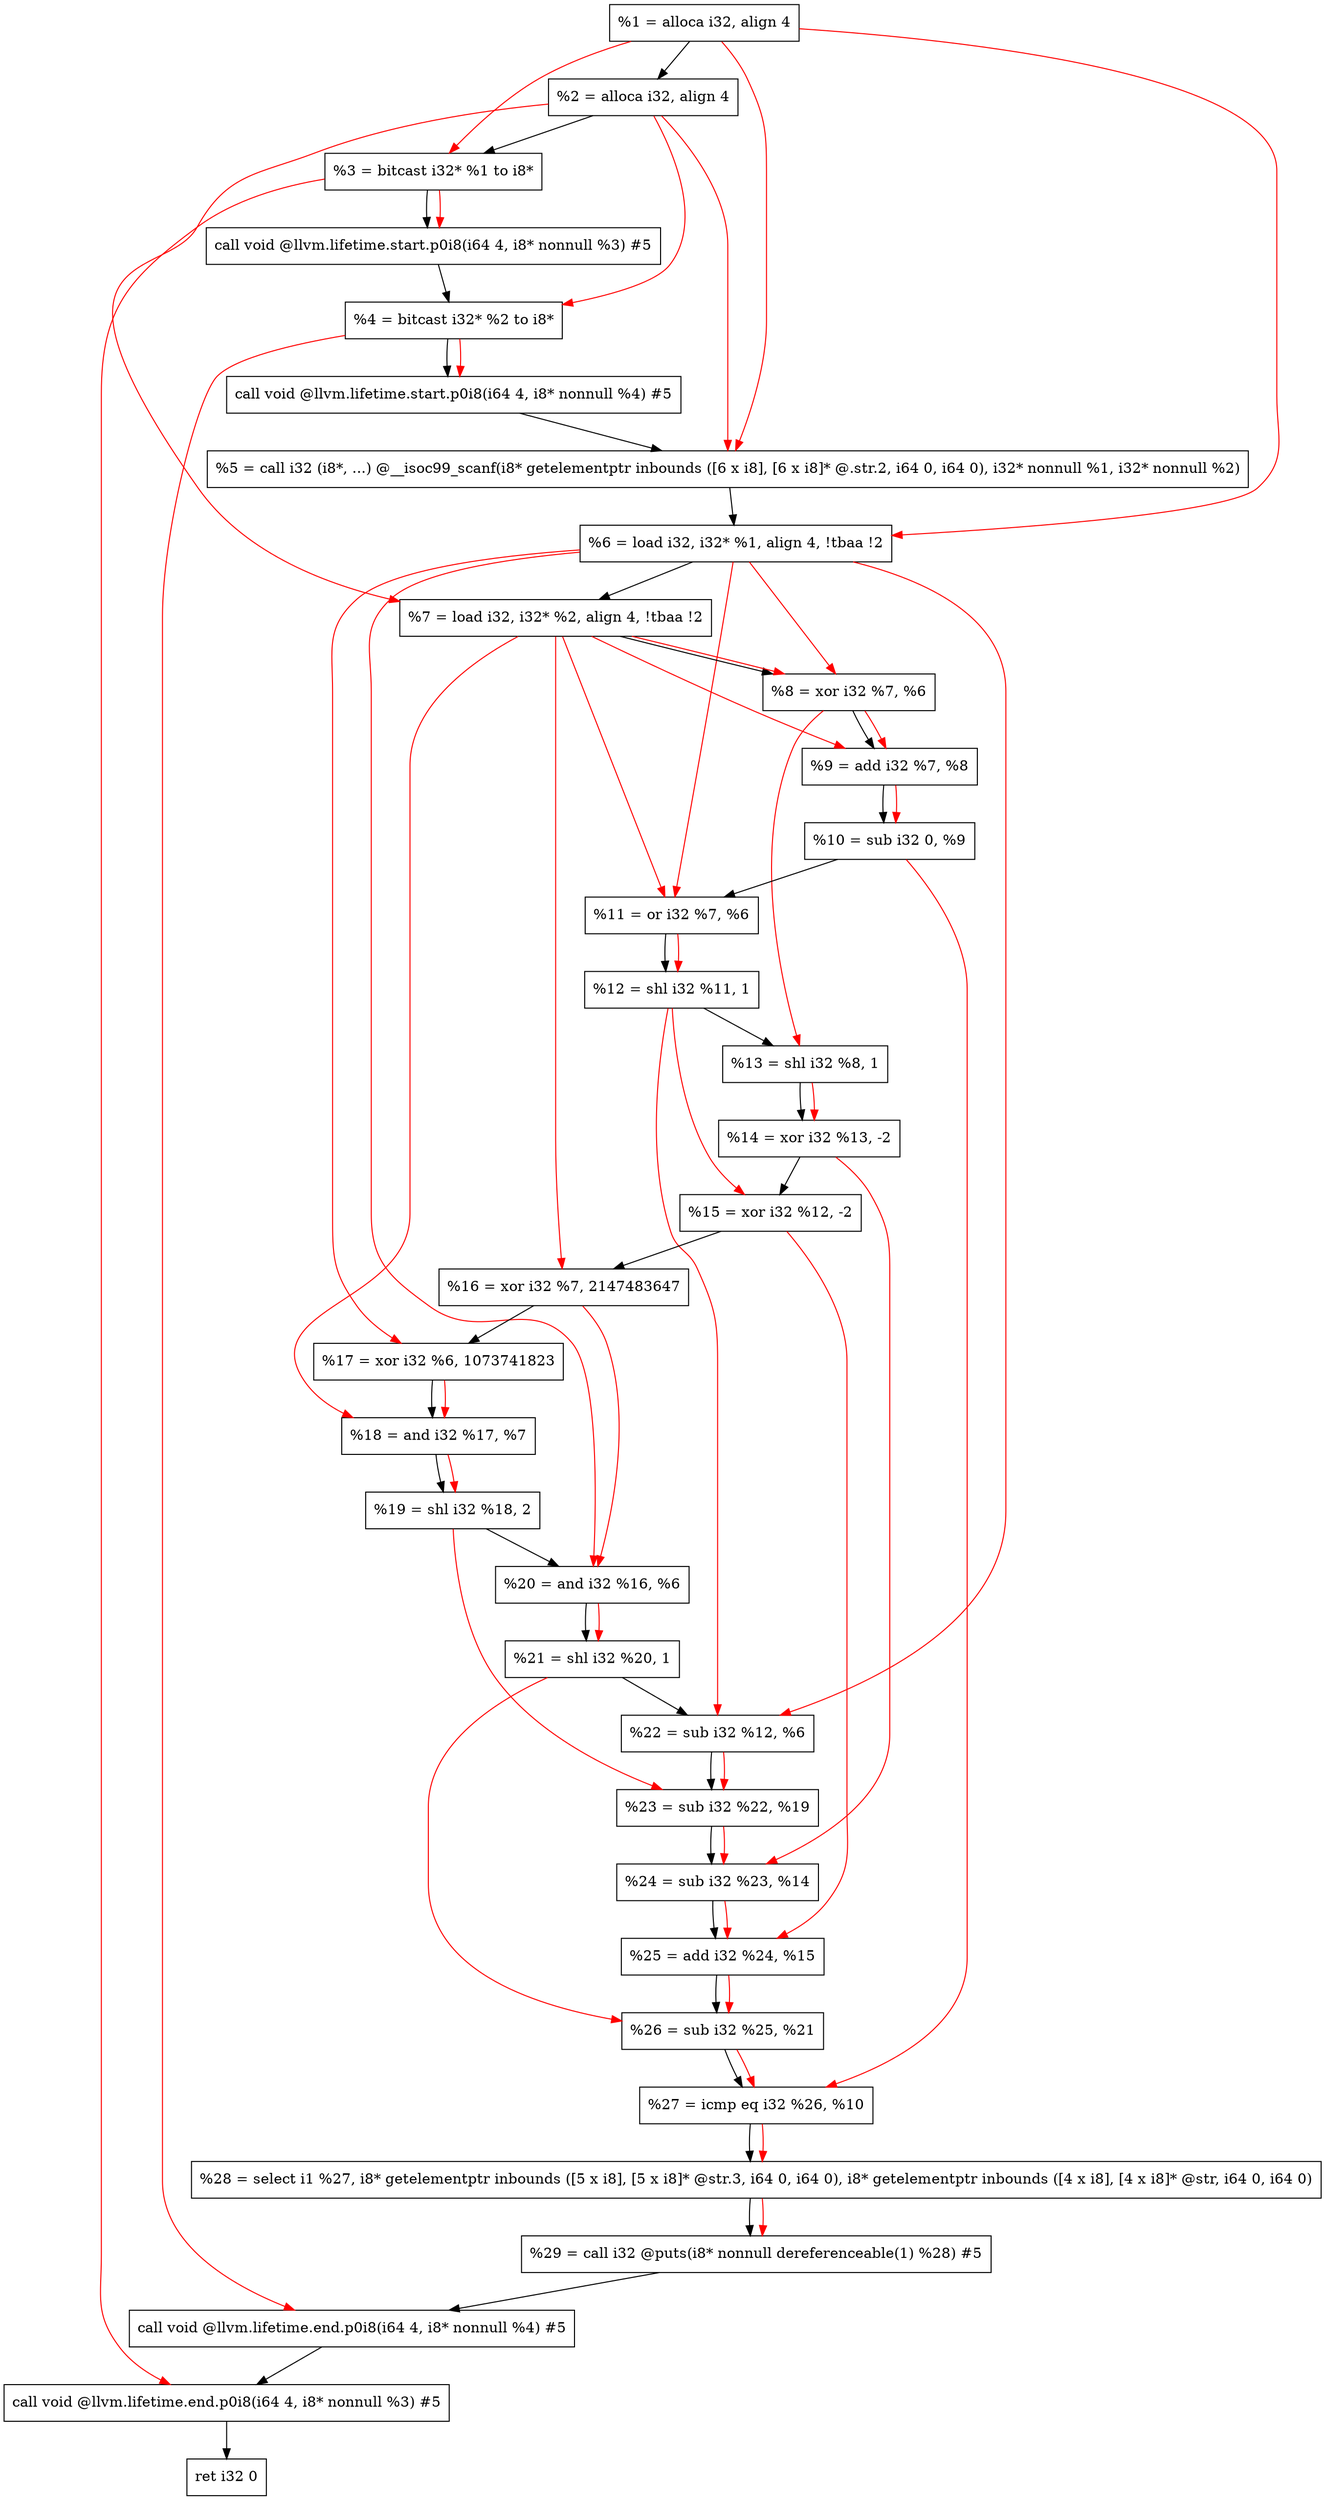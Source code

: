 digraph "DFG for'main' function" {
	Node0x1ed5af8[shape=record, label="  %1 = alloca i32, align 4"];
	Node0x1ed5b78[shape=record, label="  %2 = alloca i32, align 4"];
	Node0x1ed5c08[shape=record, label="  %3 = bitcast i32* %1 to i8*"];
	Node0x1ed6068[shape=record, label="  call void @llvm.lifetime.start.p0i8(i64 4, i8* nonnull %3) #5"];
	Node0x1ed6148[shape=record, label="  %4 = bitcast i32* %2 to i8*"];
	Node0x1ed6268[shape=record, label="  call void @llvm.lifetime.start.p0i8(i64 4, i8* nonnull %4) #5"];
	Node0x1ed64a0[shape=record, label="  %5 = call i32 (i8*, ...) @__isoc99_scanf(i8* getelementptr inbounds ([6 x i8], [6 x i8]* @.str.2, i64 0, i64 0), i32* nonnull %1, i32* nonnull %2)"];
	Node0x1ed6558[shape=record, label="  %6 = load i32, i32* %1, align 4, !tbaa !2"];
	Node0x1ed74c8[shape=record, label="  %7 = load i32, i32* %2, align 4, !tbaa !2"];
	Node0x1ed7b50[shape=record, label="  %8 = xor i32 %7, %6"];
	Node0x1ed7bc0[shape=record, label="  %9 = add i32 %7, %8"];
	Node0x1ed7c30[shape=record, label="  %10 = sub i32 0, %9"];
	Node0x1ed7ca0[shape=record, label="  %11 = or i32 %7, %6"];
	Node0x1ed7d10[shape=record, label="  %12 = shl i32 %11, 1"];
	Node0x1ed7d80[shape=record, label="  %13 = shl i32 %8, 1"];
	Node0x1ed7df0[shape=record, label="  %14 = xor i32 %13, -2"];
	Node0x1ed7e60[shape=record, label="  %15 = xor i32 %12, -2"];
	Node0x1ed7ed0[shape=record, label="  %16 = xor i32 %7, 2147483647"];
	Node0x1ed7f40[shape=record, label="  %17 = xor i32 %6, 1073741823"];
	Node0x1ed7fb0[shape=record, label="  %18 = and i32 %17, %7"];
	Node0x1ed8020[shape=record, label="  %19 = shl i32 %18, 2"];
	Node0x1ed8090[shape=record, label="  %20 = and i32 %16, %6"];
	Node0x1ed8100[shape=record, label="  %21 = shl i32 %20, 1"];
	Node0x1ed8170[shape=record, label="  %22 = sub i32 %12, %6"];
	Node0x1ed81e0[shape=record, label="  %23 = sub i32 %22, %19"];
	Node0x1ed8250[shape=record, label="  %24 = sub i32 %23, %14"];
	Node0x1ed82c0[shape=record, label="  %25 = add i32 %24, %15"];
	Node0x1ed8330[shape=record, label="  %26 = sub i32 %25, %21"];
	Node0x1ed83a0[shape=record, label="  %27 = icmp eq i32 %26, %10"];
	Node0x1e769d8[shape=record, label="  %28 = select i1 %27, i8* getelementptr inbounds ([5 x i8], [5 x i8]* @str.3, i64 0, i64 0), i8* getelementptr inbounds ([4 x i8], [4 x i8]* @str, i64 0, i64 0)"];
	Node0x1ed8430[shape=record, label="  %29 = call i32 @puts(i8* nonnull dereferenceable(1) %28) #5"];
	Node0x1ed8688[shape=record, label="  call void @llvm.lifetime.end.p0i8(i64 4, i8* nonnull %4) #5"];
	Node0x1ed87e8[shape=record, label="  call void @llvm.lifetime.end.p0i8(i64 4, i8* nonnull %3) #5"];
	Node0x1ed88a8[shape=record, label="  ret i32 0"];
	Node0x1ed5af8 -> Node0x1ed5b78;
	Node0x1ed5b78 -> Node0x1ed5c08;
	Node0x1ed5c08 -> Node0x1ed6068;
	Node0x1ed6068 -> Node0x1ed6148;
	Node0x1ed6148 -> Node0x1ed6268;
	Node0x1ed6268 -> Node0x1ed64a0;
	Node0x1ed64a0 -> Node0x1ed6558;
	Node0x1ed6558 -> Node0x1ed74c8;
	Node0x1ed74c8 -> Node0x1ed7b50;
	Node0x1ed7b50 -> Node0x1ed7bc0;
	Node0x1ed7bc0 -> Node0x1ed7c30;
	Node0x1ed7c30 -> Node0x1ed7ca0;
	Node0x1ed7ca0 -> Node0x1ed7d10;
	Node0x1ed7d10 -> Node0x1ed7d80;
	Node0x1ed7d80 -> Node0x1ed7df0;
	Node0x1ed7df0 -> Node0x1ed7e60;
	Node0x1ed7e60 -> Node0x1ed7ed0;
	Node0x1ed7ed0 -> Node0x1ed7f40;
	Node0x1ed7f40 -> Node0x1ed7fb0;
	Node0x1ed7fb0 -> Node0x1ed8020;
	Node0x1ed8020 -> Node0x1ed8090;
	Node0x1ed8090 -> Node0x1ed8100;
	Node0x1ed8100 -> Node0x1ed8170;
	Node0x1ed8170 -> Node0x1ed81e0;
	Node0x1ed81e0 -> Node0x1ed8250;
	Node0x1ed8250 -> Node0x1ed82c0;
	Node0x1ed82c0 -> Node0x1ed8330;
	Node0x1ed8330 -> Node0x1ed83a0;
	Node0x1ed83a0 -> Node0x1e769d8;
	Node0x1e769d8 -> Node0x1ed8430;
	Node0x1ed8430 -> Node0x1ed8688;
	Node0x1ed8688 -> Node0x1ed87e8;
	Node0x1ed87e8 -> Node0x1ed88a8;
edge [color=red]
	Node0x1ed5af8 -> Node0x1ed5c08;
	Node0x1ed5c08 -> Node0x1ed6068;
	Node0x1ed5b78 -> Node0x1ed6148;
	Node0x1ed6148 -> Node0x1ed6268;
	Node0x1ed5af8 -> Node0x1ed64a0;
	Node0x1ed5b78 -> Node0x1ed64a0;
	Node0x1ed5af8 -> Node0x1ed6558;
	Node0x1ed5b78 -> Node0x1ed74c8;
	Node0x1ed74c8 -> Node0x1ed7b50;
	Node0x1ed6558 -> Node0x1ed7b50;
	Node0x1ed74c8 -> Node0x1ed7bc0;
	Node0x1ed7b50 -> Node0x1ed7bc0;
	Node0x1ed7bc0 -> Node0x1ed7c30;
	Node0x1ed74c8 -> Node0x1ed7ca0;
	Node0x1ed6558 -> Node0x1ed7ca0;
	Node0x1ed7ca0 -> Node0x1ed7d10;
	Node0x1ed7b50 -> Node0x1ed7d80;
	Node0x1ed7d80 -> Node0x1ed7df0;
	Node0x1ed7d10 -> Node0x1ed7e60;
	Node0x1ed74c8 -> Node0x1ed7ed0;
	Node0x1ed6558 -> Node0x1ed7f40;
	Node0x1ed7f40 -> Node0x1ed7fb0;
	Node0x1ed74c8 -> Node0x1ed7fb0;
	Node0x1ed7fb0 -> Node0x1ed8020;
	Node0x1ed7ed0 -> Node0x1ed8090;
	Node0x1ed6558 -> Node0x1ed8090;
	Node0x1ed8090 -> Node0x1ed8100;
	Node0x1ed7d10 -> Node0x1ed8170;
	Node0x1ed6558 -> Node0x1ed8170;
	Node0x1ed8170 -> Node0x1ed81e0;
	Node0x1ed8020 -> Node0x1ed81e0;
	Node0x1ed81e0 -> Node0x1ed8250;
	Node0x1ed7df0 -> Node0x1ed8250;
	Node0x1ed8250 -> Node0x1ed82c0;
	Node0x1ed7e60 -> Node0x1ed82c0;
	Node0x1ed82c0 -> Node0x1ed8330;
	Node0x1ed8100 -> Node0x1ed8330;
	Node0x1ed8330 -> Node0x1ed83a0;
	Node0x1ed7c30 -> Node0x1ed83a0;
	Node0x1ed83a0 -> Node0x1e769d8;
	Node0x1e769d8 -> Node0x1ed8430;
	Node0x1ed6148 -> Node0x1ed8688;
	Node0x1ed5c08 -> Node0x1ed87e8;
}
